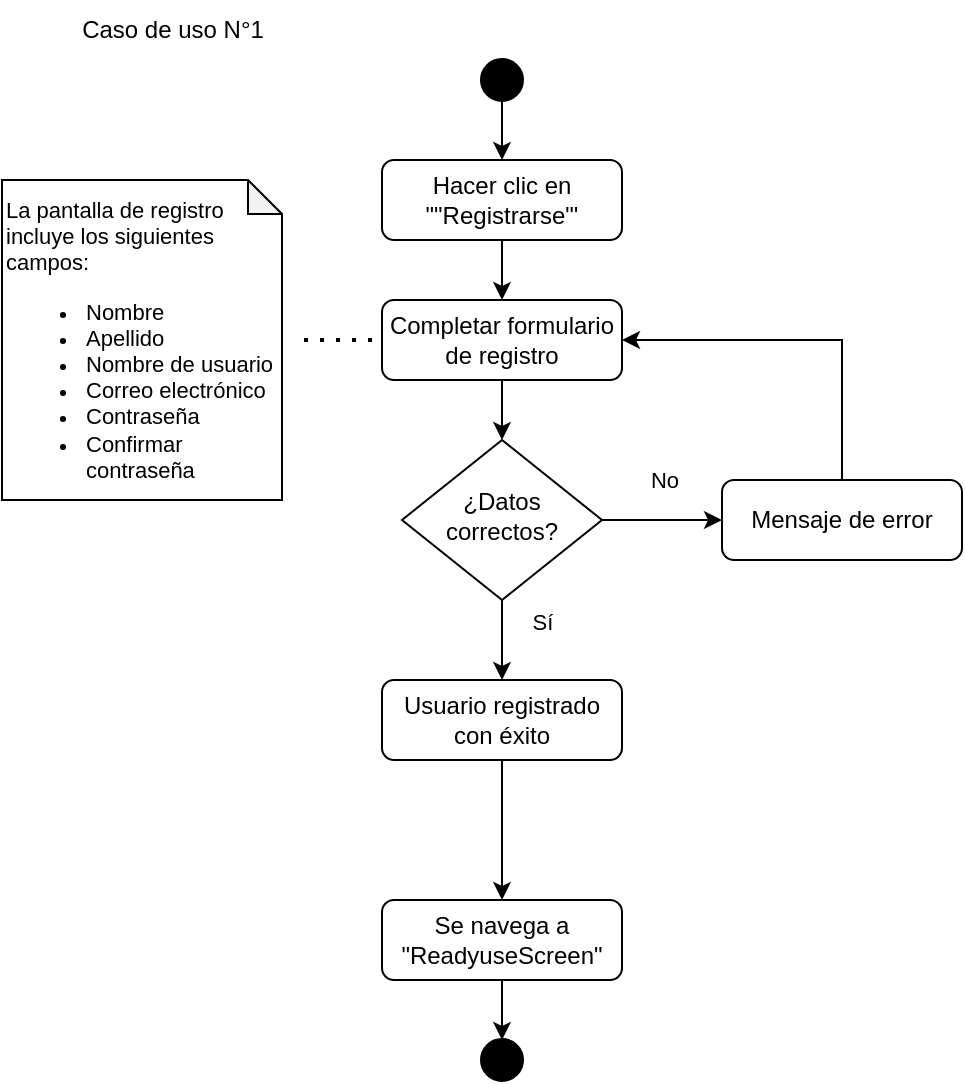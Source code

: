 <mxfile version="24.8.6" pages="9">
  <diagram id="C5RBs43oDa-KdzZeNtuy" name="CU1">
    <mxGraphModel grid="1" page="1" gridSize="10" guides="1" tooltips="1" connect="1" arrows="1" fold="1" pageScale="1" pageWidth="827" pageHeight="1169" math="0" shadow="0">
      <root>
        <mxCell id="WIyWlLk6GJQsqaUBKTNV-0" />
        <mxCell id="WIyWlLk6GJQsqaUBKTNV-1" parent="WIyWlLk6GJQsqaUBKTNV-0" />
        <mxCell id="cS6vXyp-8unhH1qE7X0n-3" style="edgeStyle=orthogonalEdgeStyle;rounded=0;orthogonalLoop=1;jettySize=auto;html=1;" edge="1" parent="WIyWlLk6GJQsqaUBKTNV-1" source="WIyWlLk6GJQsqaUBKTNV-3" target="WIyWlLk6GJQsqaUBKTNV-7">
          <mxGeometry relative="1" as="geometry" />
        </mxCell>
        <mxCell id="WIyWlLk6GJQsqaUBKTNV-3" value="Hacer clic en &quot;&quot;Registrarse&quot;&#39;" style="rounded=1;whiteSpace=wrap;html=1;fontSize=12;glass=0;strokeWidth=1;shadow=0;" vertex="1" parent="WIyWlLk6GJQsqaUBKTNV-1">
          <mxGeometry x="160" y="80" width="120" height="40" as="geometry" />
        </mxCell>
        <mxCell id="cS6vXyp-8unhH1qE7X0n-2" style="edgeStyle=orthogonalEdgeStyle;rounded=0;orthogonalLoop=1;jettySize=auto;html=1;entryX=0.5;entryY=0;entryDx=0;entryDy=0;" edge="1" parent="WIyWlLk6GJQsqaUBKTNV-1" source="WIyWlLk6GJQsqaUBKTNV-7" target="WIyWlLk6GJQsqaUBKTNV-10">
          <mxGeometry relative="1" as="geometry" />
        </mxCell>
        <mxCell id="WIyWlLk6GJQsqaUBKTNV-7" value="Completar formulario de registro" style="rounded=1;whiteSpace=wrap;html=1;fontSize=12;glass=0;strokeWidth=1;shadow=0;" vertex="1" parent="WIyWlLk6GJQsqaUBKTNV-1">
          <mxGeometry x="160" y="150" width="120" height="40" as="geometry" />
        </mxCell>
        <mxCell id="cS6vXyp-8unhH1qE7X0n-4" style="edgeStyle=orthogonalEdgeStyle;rounded=0;orthogonalLoop=1;jettySize=auto;html=1;entryX=0;entryY=0.5;entryDx=0;entryDy=0;" edge="1" parent="WIyWlLk6GJQsqaUBKTNV-1" source="WIyWlLk6GJQsqaUBKTNV-10" target="WIyWlLk6GJQsqaUBKTNV-12">
          <mxGeometry relative="1" as="geometry">
            <mxPoint x="310" y="180" as="targetPoint" />
            <Array as="points">
              <mxPoint x="310" y="260" />
              <mxPoint x="310" y="260" />
            </Array>
          </mxGeometry>
        </mxCell>
        <mxCell id="cS6vXyp-8unhH1qE7X0n-5" value="No" style="edgeLabel;html=1;align=center;verticalAlign=middle;resizable=0;points=[];" connectable="0" vertex="1" parent="cS6vXyp-8unhH1qE7X0n-4">
          <mxGeometry x="-0.023" y="-3" relative="1" as="geometry">
            <mxPoint x="1" y="-23" as="offset" />
          </mxGeometry>
        </mxCell>
        <mxCell id="cS6vXyp-8unhH1qE7X0n-22" style="edgeStyle=orthogonalEdgeStyle;rounded=0;orthogonalLoop=1;jettySize=auto;html=1;" edge="1" parent="WIyWlLk6GJQsqaUBKTNV-1" source="WIyWlLk6GJQsqaUBKTNV-10" target="WIyWlLk6GJQsqaUBKTNV-11">
          <mxGeometry relative="1" as="geometry" />
        </mxCell>
        <mxCell id="cS6vXyp-8unhH1qE7X0n-23" value="Sí" style="edgeLabel;html=1;align=center;verticalAlign=middle;resizable=0;points=[];" connectable="0" vertex="1" parent="cS6vXyp-8unhH1qE7X0n-22">
          <mxGeometry x="-0.185" relative="1" as="geometry">
            <mxPoint x="20" y="-6" as="offset" />
          </mxGeometry>
        </mxCell>
        <mxCell id="WIyWlLk6GJQsqaUBKTNV-10" value="¿Datos correctos?" style="rhombus;whiteSpace=wrap;html=1;shadow=0;fontFamily=Helvetica;fontSize=12;align=center;strokeWidth=1;spacing=6;spacingTop=-4;" vertex="1" parent="WIyWlLk6GJQsqaUBKTNV-1">
          <mxGeometry x="170" y="220" width="100" height="80" as="geometry" />
        </mxCell>
        <mxCell id="cS6vXyp-8unhH1qE7X0n-25" value="" style="edgeStyle=orthogonalEdgeStyle;rounded=0;orthogonalLoop=1;jettySize=auto;html=1;" edge="1" parent="WIyWlLk6GJQsqaUBKTNV-1" source="WIyWlLk6GJQsqaUBKTNV-11" target="cS6vXyp-8unhH1qE7X0n-24">
          <mxGeometry relative="1" as="geometry" />
        </mxCell>
        <mxCell id="WIyWlLk6GJQsqaUBKTNV-11" value="Usuario registrado con éxito" style="rounded=1;whiteSpace=wrap;html=1;fontSize=12;glass=0;strokeWidth=1;shadow=0;" vertex="1" parent="WIyWlLk6GJQsqaUBKTNV-1">
          <mxGeometry x="160" y="340" width="120" height="40" as="geometry" />
        </mxCell>
        <mxCell id="cS6vXyp-8unhH1qE7X0n-6" style="edgeStyle=orthogonalEdgeStyle;rounded=0;orthogonalLoop=1;jettySize=auto;html=1;entryX=1;entryY=0.5;entryDx=0;entryDy=0;" edge="1" parent="WIyWlLk6GJQsqaUBKTNV-1" source="WIyWlLk6GJQsqaUBKTNV-12" target="WIyWlLk6GJQsqaUBKTNV-7">
          <mxGeometry relative="1" as="geometry">
            <Array as="points">
              <mxPoint x="390" y="170" />
            </Array>
          </mxGeometry>
        </mxCell>
        <mxCell id="WIyWlLk6GJQsqaUBKTNV-12" value="Mensaje de error" style="rounded=1;whiteSpace=wrap;html=1;fontSize=12;glass=0;strokeWidth=1;shadow=0;" vertex="1" parent="WIyWlLk6GJQsqaUBKTNV-1">
          <mxGeometry x="330" y="240" width="120" height="40" as="geometry" />
        </mxCell>
        <mxCell id="cS6vXyp-8unhH1qE7X0n-8" value="Caso de uso N°1" style="text;html=1;align=center;verticalAlign=middle;resizable=0;points=[];autosize=1;strokeColor=none;fillColor=none;" vertex="1" parent="WIyWlLk6GJQsqaUBKTNV-1">
          <mxGeometry width="110" height="30" as="geometry" />
        </mxCell>
        <mxCell id="cS6vXyp-8unhH1qE7X0n-13" style="edgeStyle=orthogonalEdgeStyle;rounded=0;orthogonalLoop=1;jettySize=auto;html=1;entryX=0.5;entryY=0;entryDx=0;entryDy=0;" edge="1" parent="WIyWlLk6GJQsqaUBKTNV-1" source="cS6vXyp-8unhH1qE7X0n-12" target="WIyWlLk6GJQsqaUBKTNV-3">
          <mxGeometry relative="1" as="geometry" />
        </mxCell>
        <mxCell id="cS6vXyp-8unhH1qE7X0n-12" value="" style="strokeWidth=2;html=1;shape=mxgraph.flowchart.start_2;whiteSpace=wrap;fillColor=#000000;" vertex="1" parent="WIyWlLk6GJQsqaUBKTNV-1">
          <mxGeometry x="210" y="30" width="20" height="20" as="geometry" />
        </mxCell>
        <mxCell id="cS6vXyp-8unhH1qE7X0n-18" value="&lt;p style=&quot;font-size: 11px;&quot;&gt;&lt;font style=&quot;font-size: 11px;&quot;&gt;La pantalla de registro incluye los siguientes campos:&lt;/font&gt;&lt;/p&gt;&lt;ul style=&quot;font-size: 11px;&quot;&gt;&lt;li style=&quot;&quot;&gt;&lt;font style=&quot;font-size: 11px;&quot;&gt;Nombre&lt;/font&gt;&lt;/li&gt;&lt;li style=&quot;&quot;&gt;&lt;font style=&quot;font-size: 11px;&quot;&gt;Apellido&lt;/font&gt;&lt;/li&gt;&lt;li style=&quot;&quot;&gt;&lt;font style=&quot;font-size: 11px;&quot;&gt;Nombre de usuario&lt;/font&gt;&lt;/li&gt;&lt;li style=&quot;&quot;&gt;&lt;font style=&quot;font-size: 11px;&quot;&gt;Correo electrónico&lt;/font&gt;&lt;/li&gt;&lt;li style=&quot;&quot;&gt;&lt;font style=&quot;font-size: 11px;&quot;&gt;Contraseña&lt;/font&gt;&lt;/li&gt;&lt;li style=&quot;&quot;&gt;&lt;font style=&quot;font-size: 11px;&quot;&gt;Confirmar contraseña&lt;/font&gt;&lt;/li&gt;&lt;/ul&gt;" style="shape=note;whiteSpace=wrap;html=1;backgroundOutline=1;darkOpacity=0.05;size=17;align=left;" vertex="1" parent="WIyWlLk6GJQsqaUBKTNV-1">
          <mxGeometry x="-30" y="90" width="140" height="160" as="geometry" />
        </mxCell>
        <mxCell id="cS6vXyp-8unhH1qE7X0n-21" value="" style="endArrow=none;dashed=1;html=1;dashPattern=1 3;strokeWidth=2;rounded=0;entryX=0;entryY=0.5;entryDx=0;entryDy=0;" edge="1" parent="WIyWlLk6GJQsqaUBKTNV-1" target="WIyWlLk6GJQsqaUBKTNV-7">
          <mxGeometry width="50" height="50" relative="1" as="geometry">
            <mxPoint x="121" y="170" as="sourcePoint" />
            <mxPoint x="280" y="180" as="targetPoint" />
          </mxGeometry>
        </mxCell>
        <mxCell id="cS6vXyp-8unhH1qE7X0n-24" value="Se navega a &quot;ReadyuseScreen&quot;" style="whiteSpace=wrap;html=1;rounded=1;glass=0;strokeWidth=1;shadow=0;" vertex="1" parent="WIyWlLk6GJQsqaUBKTNV-1">
          <mxGeometry x="160" y="450" width="120" height="40" as="geometry" />
        </mxCell>
        <mxCell id="cS6vXyp-8unhH1qE7X0n-27" value="" style="strokeWidth=2;html=1;shape=mxgraph.flowchart.start_2;whiteSpace=wrap;fillColor=#000000;" vertex="1" parent="WIyWlLk6GJQsqaUBKTNV-1">
          <mxGeometry x="210" y="520" width="20" height="20" as="geometry" />
        </mxCell>
        <mxCell id="cS6vXyp-8unhH1qE7X0n-28" style="edgeStyle=orthogonalEdgeStyle;rounded=0;orthogonalLoop=1;jettySize=auto;html=1;entryX=0.5;entryY=0;entryDx=0;entryDy=0;entryPerimeter=0;" edge="1" parent="WIyWlLk6GJQsqaUBKTNV-1" source="cS6vXyp-8unhH1qE7X0n-24" target="cS6vXyp-8unhH1qE7X0n-27">
          <mxGeometry relative="1" as="geometry" />
        </mxCell>
      </root>
    </mxGraphModel>
  </diagram>
  <diagram name="CU2" id="U60WIncIeAMI0-Yv6sS6">
    <mxGraphModel grid="1" page="1" gridSize="10" guides="1" tooltips="1" connect="1" arrows="1" fold="1" pageScale="1" pageWidth="827" pageHeight="1169" math="0" shadow="0">
      <root>
        <mxCell id="4uLtMLQyeRscT9fWFy9n-0" />
        <mxCell id="4uLtMLQyeRscT9fWFy9n-1" parent="4uLtMLQyeRscT9fWFy9n-0" />
        <mxCell id="4uLtMLQyeRscT9fWFy9n-2" style="edgeStyle=orthogonalEdgeStyle;rounded=0;orthogonalLoop=1;jettySize=auto;html=1;" parent="4uLtMLQyeRscT9fWFy9n-1" source="4uLtMLQyeRscT9fWFy9n-3" target="4uLtMLQyeRscT9fWFy9n-5" edge="1">
          <mxGeometry relative="1" as="geometry" />
        </mxCell>
        <mxCell id="4uLtMLQyeRscT9fWFy9n-3" value="Hacer clic en &quot;&quot;Iniciar sesión&quot;&#39;" style="rounded=1;whiteSpace=wrap;html=1;fontSize=12;glass=0;strokeWidth=1;shadow=0;" parent="4uLtMLQyeRscT9fWFy9n-1" vertex="1">
          <mxGeometry x="160" y="80" width="120" height="40" as="geometry" />
        </mxCell>
        <mxCell id="4uLtMLQyeRscT9fWFy9n-4" style="edgeStyle=orthogonalEdgeStyle;rounded=0;orthogonalLoop=1;jettySize=auto;html=1;entryX=0.5;entryY=0;entryDx=0;entryDy=0;" parent="4uLtMLQyeRscT9fWFy9n-1" source="4uLtMLQyeRscT9fWFy9n-5" target="4uLtMLQyeRscT9fWFy9n-10" edge="1">
          <mxGeometry relative="1" as="geometry" />
        </mxCell>
        <mxCell id="4uLtMLQyeRscT9fWFy9n-5" value="Completar formulario de inicio de sesión" style="rounded=1;whiteSpace=wrap;html=1;fontSize=12;glass=0;strokeWidth=1;shadow=0;" parent="4uLtMLQyeRscT9fWFy9n-1" vertex="1">
          <mxGeometry x="160" y="150" width="120" height="40" as="geometry" />
        </mxCell>
        <mxCell id="4uLtMLQyeRscT9fWFy9n-6" style="edgeStyle=orthogonalEdgeStyle;rounded=0;orthogonalLoop=1;jettySize=auto;html=1;entryX=0;entryY=0.5;entryDx=0;entryDy=0;" parent="4uLtMLQyeRscT9fWFy9n-1" source="4uLtMLQyeRscT9fWFy9n-10" target="4uLtMLQyeRscT9fWFy9n-14" edge="1">
          <mxGeometry relative="1" as="geometry">
            <mxPoint x="310" y="180" as="targetPoint" />
            <Array as="points">
              <mxPoint x="310" y="260" />
              <mxPoint x="310" y="260" />
            </Array>
          </mxGeometry>
        </mxCell>
        <mxCell id="4uLtMLQyeRscT9fWFy9n-7" value="No" style="edgeLabel;html=1;align=center;verticalAlign=middle;resizable=0;points=[];" parent="4uLtMLQyeRscT9fWFy9n-6" vertex="1" connectable="0">
          <mxGeometry x="-0.023" y="-3" relative="1" as="geometry">
            <mxPoint x="1" y="-23" as="offset" />
          </mxGeometry>
        </mxCell>
        <mxCell id="4uLtMLQyeRscT9fWFy9n-8" style="edgeStyle=orthogonalEdgeStyle;rounded=0;orthogonalLoop=1;jettySize=auto;html=1;" parent="4uLtMLQyeRscT9fWFy9n-1" source="4uLtMLQyeRscT9fWFy9n-10" target="4uLtMLQyeRscT9fWFy9n-12" edge="1">
          <mxGeometry relative="1" as="geometry" />
        </mxCell>
        <mxCell id="4uLtMLQyeRscT9fWFy9n-9" value="Sí" style="edgeLabel;html=1;align=center;verticalAlign=middle;resizable=0;points=[];" parent="4uLtMLQyeRscT9fWFy9n-8" vertex="1" connectable="0">
          <mxGeometry x="-0.185" relative="1" as="geometry">
            <mxPoint x="20" y="-6" as="offset" />
          </mxGeometry>
        </mxCell>
        <mxCell id="4uLtMLQyeRscT9fWFy9n-10" value="¿Datos correctos?" style="rhombus;whiteSpace=wrap;html=1;shadow=0;fontFamily=Helvetica;fontSize=12;align=center;strokeWidth=1;spacing=6;spacingTop=-4;" parent="4uLtMLQyeRscT9fWFy9n-1" vertex="1">
          <mxGeometry x="170" y="220" width="100" height="80" as="geometry" />
        </mxCell>
        <mxCell id="4uLtMLQyeRscT9fWFy9n-11" value="" style="edgeStyle=orthogonalEdgeStyle;rounded=0;orthogonalLoop=1;jettySize=auto;html=1;" parent="4uLtMLQyeRscT9fWFy9n-1" source="4uLtMLQyeRscT9fWFy9n-12" target="4uLtMLQyeRscT9fWFy9n-20" edge="1">
          <mxGeometry relative="1" as="geometry" />
        </mxCell>
        <mxCell id="4uLtMLQyeRscT9fWFy9n-12" value="Se inicia sesión correctamente" style="rounded=1;whiteSpace=wrap;html=1;fontSize=12;glass=0;strokeWidth=1;shadow=0;" parent="4uLtMLQyeRscT9fWFy9n-1" vertex="1">
          <mxGeometry x="160" y="340" width="120" height="40" as="geometry" />
        </mxCell>
        <mxCell id="4uLtMLQyeRscT9fWFy9n-13" style="edgeStyle=orthogonalEdgeStyle;rounded=0;orthogonalLoop=1;jettySize=auto;html=1;entryX=1;entryY=0.5;entryDx=0;entryDy=0;" parent="4uLtMLQyeRscT9fWFy9n-1" source="4uLtMLQyeRscT9fWFy9n-14" target="4uLtMLQyeRscT9fWFy9n-5" edge="1">
          <mxGeometry relative="1" as="geometry">
            <Array as="points">
              <mxPoint x="390" y="170" />
            </Array>
          </mxGeometry>
        </mxCell>
        <mxCell id="4uLtMLQyeRscT9fWFy9n-14" value="Mensaje de error" style="rounded=1;whiteSpace=wrap;html=1;fontSize=12;glass=0;strokeWidth=1;shadow=0;" parent="4uLtMLQyeRscT9fWFy9n-1" vertex="1">
          <mxGeometry x="330" y="240" width="120" height="40" as="geometry" />
        </mxCell>
        <mxCell id="4uLtMLQyeRscT9fWFy9n-15" value="Caso de uso N°2" style="text;html=1;align=center;verticalAlign=middle;resizable=0;points=[];autosize=1;strokeColor=none;fillColor=none;" parent="4uLtMLQyeRscT9fWFy9n-1" vertex="1">
          <mxGeometry width="110" height="30" as="geometry" />
        </mxCell>
        <mxCell id="4uLtMLQyeRscT9fWFy9n-16" style="edgeStyle=orthogonalEdgeStyle;rounded=0;orthogonalLoop=1;jettySize=auto;html=1;entryX=0.5;entryY=0;entryDx=0;entryDy=0;" parent="4uLtMLQyeRscT9fWFy9n-1" source="4uLtMLQyeRscT9fWFy9n-17" target="4uLtMLQyeRscT9fWFy9n-3" edge="1">
          <mxGeometry relative="1" as="geometry" />
        </mxCell>
        <mxCell id="4uLtMLQyeRscT9fWFy9n-17" value="" style="strokeWidth=2;html=1;shape=mxgraph.flowchart.start_2;whiteSpace=wrap;fillColor=#000000;" parent="4uLtMLQyeRscT9fWFy9n-1" vertex="1">
          <mxGeometry x="210" y="30" width="20" height="20" as="geometry" />
        </mxCell>
        <mxCell id="4uLtMLQyeRscT9fWFy9n-18" value="&lt;p style=&quot;font-size: 11px;&quot;&gt;Aparece una pantalla con los campos de credenciales:&lt;/p&gt;&lt;ul&gt;&lt;li&gt;Correo electrónico.&lt;/li&gt;&lt;li&gt;Contraseña.&lt;/li&gt;&lt;/ul&gt;" style="shape=note;whiteSpace=wrap;html=1;backgroundOutline=1;darkOpacity=0.05;size=17;align=left;" parent="4uLtMLQyeRscT9fWFy9n-1" vertex="1">
          <mxGeometry x="-30" y="90" width="140" height="160" as="geometry" />
        </mxCell>
        <mxCell id="4uLtMLQyeRscT9fWFy9n-19" value="" style="endArrow=none;dashed=1;html=1;dashPattern=1 3;strokeWidth=2;rounded=0;entryX=0;entryY=0.5;entryDx=0;entryDy=0;" parent="4uLtMLQyeRscT9fWFy9n-1" target="4uLtMLQyeRscT9fWFy9n-5" edge="1">
          <mxGeometry width="50" height="50" relative="1" as="geometry">
            <mxPoint x="121" y="170" as="sourcePoint" />
            <mxPoint x="280" y="180" as="targetPoint" />
          </mxGeometry>
        </mxCell>
        <mxCell id="4uLtMLQyeRscT9fWFy9n-20" value="Se navega a &quot;ReadyuseScreen&quot;" style="whiteSpace=wrap;html=1;rounded=1;glass=0;strokeWidth=1;shadow=0;" parent="4uLtMLQyeRscT9fWFy9n-1" vertex="1">
          <mxGeometry x="160" y="450" width="120" height="40" as="geometry" />
        </mxCell>
        <mxCell id="4uLtMLQyeRscT9fWFy9n-21" value="" style="strokeWidth=2;html=1;shape=mxgraph.flowchart.start_2;whiteSpace=wrap;fillColor=#000000;" parent="4uLtMLQyeRscT9fWFy9n-1" vertex="1">
          <mxGeometry x="210" y="520" width="20" height="20" as="geometry" />
        </mxCell>
        <mxCell id="4uLtMLQyeRscT9fWFy9n-22" style="edgeStyle=orthogonalEdgeStyle;rounded=0;orthogonalLoop=1;jettySize=auto;html=1;entryX=0.5;entryY=0;entryDx=0;entryDy=0;entryPerimeter=0;" parent="4uLtMLQyeRscT9fWFy9n-1" source="4uLtMLQyeRscT9fWFy9n-20" target="4uLtMLQyeRscT9fWFy9n-21" edge="1">
          <mxGeometry relative="1" as="geometry" />
        </mxCell>
      </root>
    </mxGraphModel>
  </diagram>
  <diagram name="CU3" id="9k-SmtLhEQmy5yZxBb3y">
    <mxGraphModel grid="1" page="1" gridSize="10" guides="1" tooltips="1" connect="1" arrows="1" fold="1" pageScale="1" pageWidth="827" pageHeight="1169" math="0" shadow="0">
      <root>
        <mxCell id="pLjznHTSK2CyX4MpKAAT-0" />
        <mxCell id="pLjznHTSK2CyX4MpKAAT-1" parent="pLjznHTSK2CyX4MpKAAT-0" />
        <mxCell id="pLjznHTSK2CyX4MpKAAT-2" style="edgeStyle=orthogonalEdgeStyle;rounded=0;orthogonalLoop=1;jettySize=auto;html=1;" parent="pLjznHTSK2CyX4MpKAAT-1" source="pLjznHTSK2CyX4MpKAAT-3" target="pLjznHTSK2CyX4MpKAAT-5" edge="1">
          <mxGeometry relative="1" as="geometry" />
        </mxCell>
        <mxCell id="pLjznHTSK2CyX4MpKAAT-3" value="Hacer click en &quot;&quot;Iniciar sesión&quot;&#39;" style="rounded=1;whiteSpace=wrap;html=1;fontSize=12;glass=0;strokeWidth=1;shadow=0;" parent="pLjznHTSK2CyX4MpKAAT-1" vertex="1">
          <mxGeometry x="160" y="80" width="120" height="40" as="geometry" />
        </mxCell>
        <mxCell id="xmMH--7c0nkO12i7gHKa-0" style="edgeStyle=orthogonalEdgeStyle;rounded=0;orthogonalLoop=1;jettySize=auto;html=1;entryX=0.5;entryY=0;entryDx=0;entryDy=0;" edge="1" parent="pLjznHTSK2CyX4MpKAAT-1" source="pLjznHTSK2CyX4MpKAAT-5" target="pLjznHTSK2CyX4MpKAAT-10">
          <mxGeometry relative="1" as="geometry" />
        </mxCell>
        <mxCell id="pLjznHTSK2CyX4MpKAAT-5" value="&lt;font style=&quot;font-size: 11px;&quot;&gt;Hacer click en:&amp;nbsp; &quot;¿Olvidaste tu contraseña?&quot;&lt;/font&gt;" style="rounded=1;whiteSpace=wrap;html=1;fontSize=12;glass=0;strokeWidth=1;shadow=0;" parent="pLjznHTSK2CyX4MpKAAT-1" vertex="1">
          <mxGeometry x="150" y="150" width="140" height="40" as="geometry" />
        </mxCell>
        <mxCell id="pLjznHTSK2CyX4MpKAAT-8" style="edgeStyle=orthogonalEdgeStyle;rounded=0;orthogonalLoop=1;jettySize=auto;html=1;" parent="pLjznHTSK2CyX4MpKAAT-1" source="pLjznHTSK2CyX4MpKAAT-10" target="pLjznHTSK2CyX4MpKAAT-12" edge="1">
          <mxGeometry relative="1" as="geometry" />
        </mxCell>
        <mxCell id="pLjznHTSK2CyX4MpKAAT-9" value="Sí" style="edgeLabel;html=1;align=center;verticalAlign=middle;resizable=0;points=[];" parent="pLjznHTSK2CyX4MpKAAT-8" vertex="1" connectable="0">
          <mxGeometry x="-0.185" relative="1" as="geometry">
            <mxPoint x="20" y="-6" as="offset" />
          </mxGeometry>
        </mxCell>
        <mxCell id="xmMH--7c0nkO12i7gHKa-1" style="edgeStyle=orthogonalEdgeStyle;rounded=0;orthogonalLoop=1;jettySize=auto;html=1;" edge="1" parent="pLjznHTSK2CyX4MpKAAT-1" source="pLjznHTSK2CyX4MpKAAT-10" target="pLjznHTSK2CyX4MpKAAT-14">
          <mxGeometry relative="1" as="geometry" />
        </mxCell>
        <mxCell id="xmMH--7c0nkO12i7gHKa-3" value="No" style="edgeLabel;html=1;align=center;verticalAlign=middle;resizable=0;points=[];" connectable="0" vertex="1" parent="xmMH--7c0nkO12i7gHKa-1">
          <mxGeometry x="-0.335" y="-1" relative="1" as="geometry">
            <mxPoint y="-21" as="offset" />
          </mxGeometry>
        </mxCell>
        <mxCell id="pLjznHTSK2CyX4MpKAAT-10" value="&lt;font style=&quot;font-size: 10px;&quot;&gt;¿El correo existe?&lt;/font&gt;" style="rhombus;whiteSpace=wrap;html=1;shadow=0;fontFamily=Helvetica;fontSize=12;align=center;strokeWidth=1;spacing=6;spacingTop=-4;" parent="pLjznHTSK2CyX4MpKAAT-1" vertex="1">
          <mxGeometry x="170" y="220" width="100" height="80" as="geometry" />
        </mxCell>
        <mxCell id="pLjznHTSK2CyX4MpKAAT-11" value="" style="edgeStyle=orthogonalEdgeStyle;rounded=0;orthogonalLoop=1;jettySize=auto;html=1;" parent="pLjznHTSK2CyX4MpKAAT-1" source="pLjznHTSK2CyX4MpKAAT-12" target="pLjznHTSK2CyX4MpKAAT-20" edge="1">
          <mxGeometry relative="1" as="geometry" />
        </mxCell>
        <mxCell id="pLjznHTSK2CyX4MpKAAT-12" value="&lt;font style=&quot;font-size: 11px;&quot;&gt;El sistema notifica que se envió un mensaje al correo&amp;nbsp;&lt;/font&gt;" style="rounded=1;whiteSpace=wrap;html=1;fontSize=12;glass=0;strokeWidth=1;shadow=0;" parent="pLjznHTSK2CyX4MpKAAT-1" vertex="1">
          <mxGeometry x="155" y="340" width="130" height="50" as="geometry" />
        </mxCell>
        <mxCell id="xmMH--7c0nkO12i7gHKa-2" style="edgeStyle=orthogonalEdgeStyle;rounded=0;orthogonalLoop=1;jettySize=auto;html=1;entryX=1;entryY=0.5;entryDx=0;entryDy=0;" edge="1" parent="pLjznHTSK2CyX4MpKAAT-1" source="pLjznHTSK2CyX4MpKAAT-14" target="pLjznHTSK2CyX4MpKAAT-5">
          <mxGeometry relative="1" as="geometry">
            <Array as="points">
              <mxPoint x="390" y="170" />
            </Array>
          </mxGeometry>
        </mxCell>
        <mxCell id="pLjznHTSK2CyX4MpKAAT-14" value="Mensaje de error" style="rounded=1;whiteSpace=wrap;html=1;fontSize=12;glass=0;strokeWidth=1;shadow=0;" parent="pLjznHTSK2CyX4MpKAAT-1" vertex="1">
          <mxGeometry x="330" y="240" width="120" height="40" as="geometry" />
        </mxCell>
        <mxCell id="pLjznHTSK2CyX4MpKAAT-15" value="Caso de uso N°3" style="text;html=1;align=center;verticalAlign=middle;resizable=0;points=[];autosize=1;strokeColor=none;fillColor=none;" parent="pLjznHTSK2CyX4MpKAAT-1" vertex="1">
          <mxGeometry width="110" height="30" as="geometry" />
        </mxCell>
        <mxCell id="pLjznHTSK2CyX4MpKAAT-16" style="edgeStyle=orthogonalEdgeStyle;rounded=0;orthogonalLoop=1;jettySize=auto;html=1;entryX=0.5;entryY=0;entryDx=0;entryDy=0;" parent="pLjznHTSK2CyX4MpKAAT-1" source="pLjznHTSK2CyX4MpKAAT-17" target="pLjznHTSK2CyX4MpKAAT-3" edge="1">
          <mxGeometry relative="1" as="geometry" />
        </mxCell>
        <mxCell id="pLjznHTSK2CyX4MpKAAT-17" value="" style="strokeWidth=2;html=1;shape=mxgraph.flowchart.start_2;whiteSpace=wrap;fillColor=#000000;" parent="pLjznHTSK2CyX4MpKAAT-1" vertex="1">
          <mxGeometry x="210" y="30" width="20" height="20" as="geometry" />
        </mxCell>
        <mxCell id="xmMH--7c0nkO12i7gHKa-5" value="" style="edgeStyle=orthogonalEdgeStyle;rounded=0;orthogonalLoop=1;jettySize=auto;html=1;" edge="1" parent="pLjznHTSK2CyX4MpKAAT-1" source="pLjznHTSK2CyX4MpKAAT-20" target="xmMH--7c0nkO12i7gHKa-4">
          <mxGeometry relative="1" as="geometry" />
        </mxCell>
        <mxCell id="pLjznHTSK2CyX4MpKAAT-20" value="Usuario abre el correo, selecciona el enlace de recuperación y es redirigido a una pantalla de cambio de contraseña." style="whiteSpace=wrap;html=1;rounded=1;glass=0;strokeWidth=1;shadow=0;" parent="pLjznHTSK2CyX4MpKAAT-1" vertex="1">
          <mxGeometry x="135" y="420" width="170" height="110" as="geometry" />
        </mxCell>
        <mxCell id="pLjznHTSK2CyX4MpKAAT-21" value="" style="strokeWidth=2;html=1;shape=mxgraph.flowchart.start_2;whiteSpace=wrap;fillColor=#000000;" parent="pLjznHTSK2CyX4MpKAAT-1" vertex="1">
          <mxGeometry x="210" y="830" width="20" height="20" as="geometry" />
        </mxCell>
        <mxCell id="xmMH--7c0nkO12i7gHKa-15" style="edgeStyle=orthogonalEdgeStyle;rounded=0;orthogonalLoop=1;jettySize=auto;html=1;entryX=0.5;entryY=0;entryDx=0;entryDy=0;" edge="1" parent="pLjznHTSK2CyX4MpKAAT-1" source="xmMH--7c0nkO12i7gHKa-4" target="xmMH--7c0nkO12i7gHKa-14">
          <mxGeometry relative="1" as="geometry" />
        </mxCell>
        <mxCell id="xmMH--7c0nkO12i7gHKa-4" value="Usuario ingresa una nueva contraseña y la confirma." style="whiteSpace=wrap;html=1;rounded=1;glass=0;strokeWidth=1;shadow=0;" vertex="1" parent="pLjznHTSK2CyX4MpKAAT-1">
          <mxGeometry x="160" y="555" width="120" height="60" as="geometry" />
        </mxCell>
        <mxCell id="xmMH--7c0nkO12i7gHKa-18" style="edgeStyle=orthogonalEdgeStyle;rounded=0;orthogonalLoop=1;jettySize=auto;html=1;entryX=0;entryY=0.5;entryDx=0;entryDy=0;" edge="1" parent="pLjznHTSK2CyX4MpKAAT-1" source="xmMH--7c0nkO12i7gHKa-14" target="xmMH--7c0nkO12i7gHKa-17">
          <mxGeometry relative="1" as="geometry" />
        </mxCell>
        <mxCell id="xmMH--7c0nkO12i7gHKa-25" style="edgeStyle=orthogonalEdgeStyle;rounded=0;orthogonalLoop=1;jettySize=auto;html=1;entryX=0.5;entryY=0;entryDx=0;entryDy=0;" edge="1" parent="pLjznHTSK2CyX4MpKAAT-1" source="xmMH--7c0nkO12i7gHKa-14" target="xmMH--7c0nkO12i7gHKa-24">
          <mxGeometry relative="1" as="geometry" />
        </mxCell>
        <mxCell id="xmMH--7c0nkO12i7gHKa-14" value="&lt;span style=&quot;font-size: 10px;&quot;&gt;¿La contraseña es segura?&lt;/span&gt;" style="rhombus;whiteSpace=wrap;html=1;shadow=0;fontFamily=Helvetica;fontSize=12;align=center;strokeWidth=1;spacing=6;spacingTop=-4;" vertex="1" parent="pLjznHTSK2CyX4MpKAAT-1">
          <mxGeometry x="160" y="640" width="120" height="80" as="geometry" />
        </mxCell>
        <mxCell id="xmMH--7c0nkO12i7gHKa-16" value="No" style="edgeLabel;html=1;align=center;verticalAlign=middle;resizable=0;points=[];" connectable="0" vertex="1" parent="pLjznHTSK2CyX4MpKAAT-1">
          <mxGeometry x="290" y="660" as="geometry" />
        </mxCell>
        <mxCell id="xmMH--7c0nkO12i7gHKa-19" style="edgeStyle=orthogonalEdgeStyle;rounded=0;orthogonalLoop=1;jettySize=auto;html=1;entryX=1;entryY=0.5;entryDx=0;entryDy=0;" edge="1" parent="pLjznHTSK2CyX4MpKAAT-1" source="xmMH--7c0nkO12i7gHKa-17" target="xmMH--7c0nkO12i7gHKa-4">
          <mxGeometry relative="1" as="geometry">
            <Array as="points">
              <mxPoint x="390" y="585" />
            </Array>
          </mxGeometry>
        </mxCell>
        <mxCell id="xmMH--7c0nkO12i7gHKa-17" value="Mensaje de error" style="rounded=1;whiteSpace=wrap;html=1;fontSize=12;glass=0;strokeWidth=1;shadow=0;" vertex="1" parent="pLjznHTSK2CyX4MpKAAT-1">
          <mxGeometry x="330" y="660" width="120" height="40" as="geometry" />
        </mxCell>
        <mxCell id="xmMH--7c0nkO12i7gHKa-28" style="edgeStyle=orthogonalEdgeStyle;rounded=0;orthogonalLoop=1;jettySize=auto;html=1;" edge="1" parent="pLjznHTSK2CyX4MpKAAT-1" source="xmMH--7c0nkO12i7gHKa-24" target="pLjznHTSK2CyX4MpKAAT-21">
          <mxGeometry relative="1" as="geometry" />
        </mxCell>
        <mxCell id="xmMH--7c0nkO12i7gHKa-24" value="Contraseña cambiada con exito" style="whiteSpace=wrap;html=1;rounded=1;glass=0;strokeWidth=1;shadow=0;" vertex="1" parent="pLjznHTSK2CyX4MpKAAT-1">
          <mxGeometry x="160" y="750" width="120" height="60" as="geometry" />
        </mxCell>
      </root>
    </mxGraphModel>
  </diagram>
  <diagram name="CU6" id="lAnjxxKj75PfW_BTzxbO">
    <mxGraphModel grid="1" page="1" gridSize="10" guides="1" tooltips="1" connect="1" arrows="1" fold="1" pageScale="1" pageWidth="827" pageHeight="1169" math="0" shadow="0">
      <root>
        <mxCell id="uBrB1XqXVofArpdhMEqw-0" />
        <mxCell id="uBrB1XqXVofArpdhMEqw-1" parent="uBrB1XqXVofArpdhMEqw-0" />
        <mxCell id="uBrB1XqXVofArpdhMEqw-2" style="edgeStyle=orthogonalEdgeStyle;rounded=0;orthogonalLoop=1;jettySize=auto;html=1;" parent="uBrB1XqXVofArpdhMEqw-1" source="uBrB1XqXVofArpdhMEqw-3" target="uBrB1XqXVofArpdhMEqw-5" edge="1">
          <mxGeometry relative="1" as="geometry" />
        </mxCell>
        <mxCell id="uBrB1XqXVofArpdhMEqw-3" value="Iniciar sesión" style="rounded=1;whiteSpace=wrap;html=1;fontSize=12;glass=0;strokeWidth=1;shadow=0;" parent="uBrB1XqXVofArpdhMEqw-1" vertex="1">
          <mxGeometry x="160" y="80" width="120" height="40" as="geometry" />
        </mxCell>
        <mxCell id="vNlEWPyg3t0nGP1uu4H9-1" value="" style="edgeStyle=orthogonalEdgeStyle;rounded=0;orthogonalLoop=1;jettySize=auto;html=1;" edge="1" parent="uBrB1XqXVofArpdhMEqw-1" source="uBrB1XqXVofArpdhMEqw-5" target="vNlEWPyg3t0nGP1uu4H9-0">
          <mxGeometry relative="1" as="geometry" />
        </mxCell>
        <mxCell id="uBrB1XqXVofArpdhMEqw-5" value="Hacer click en &quot;Ver perfil&quot;" style="rounded=1;whiteSpace=wrap;html=1;fontSize=12;glass=0;strokeWidth=1;shadow=0;" parent="uBrB1XqXVofArpdhMEqw-1" vertex="1">
          <mxGeometry x="150" y="150" width="140" height="40" as="geometry" />
        </mxCell>
        <mxCell id="uBrB1XqXVofArpdhMEqw-6" style="edgeStyle=orthogonalEdgeStyle;rounded=0;orthogonalLoop=1;jettySize=auto;html=1;" parent="uBrB1XqXVofArpdhMEqw-1" source="uBrB1XqXVofArpdhMEqw-10" edge="1">
          <mxGeometry relative="1" as="geometry">
            <mxPoint x="220" y="470" as="targetPoint" />
          </mxGeometry>
        </mxCell>
        <mxCell id="uBrB1XqXVofArpdhMEqw-7" value="Sí" style="edgeLabel;html=1;align=center;verticalAlign=middle;resizable=0;points=[];" parent="uBrB1XqXVofArpdhMEqw-6" vertex="1" connectable="0">
          <mxGeometry x="-0.185" relative="1" as="geometry">
            <mxPoint x="20" y="4" as="offset" />
          </mxGeometry>
        </mxCell>
        <mxCell id="uBrB1XqXVofArpdhMEqw-8" style="edgeStyle=orthogonalEdgeStyle;rounded=0;orthogonalLoop=1;jettySize=auto;html=1;" parent="uBrB1XqXVofArpdhMEqw-1" source="uBrB1XqXVofArpdhMEqw-10" target="uBrB1XqXVofArpdhMEqw-14" edge="1">
          <mxGeometry relative="1" as="geometry" />
        </mxCell>
        <mxCell id="uBrB1XqXVofArpdhMEqw-9" value="No" style="edgeLabel;html=1;align=center;verticalAlign=middle;resizable=0;points=[];" parent="uBrB1XqXVofArpdhMEqw-8" vertex="1" connectable="0">
          <mxGeometry x="-0.335" y="-1" relative="1" as="geometry">
            <mxPoint y="-21" as="offset" />
          </mxGeometry>
        </mxCell>
        <mxCell id="uBrB1XqXVofArpdhMEqw-10" value="&lt;font style=&quot;font-size: 9px;&quot;&gt;¿La contraseña actual es correcta?&lt;/font&gt;" style="rhombus;whiteSpace=wrap;html=1;shadow=0;fontFamily=Helvetica;fontSize=12;align=center;strokeWidth=1;spacing=6;spacingTop=-4;" parent="uBrB1XqXVofArpdhMEqw-1" vertex="1">
          <mxGeometry x="160" y="350" width="120" height="90" as="geometry" />
        </mxCell>
        <mxCell id="6EBKuIwhhkGmUyU1euO5-3" style="edgeStyle=orthogonalEdgeStyle;rounded=0;orthogonalLoop=1;jettySize=auto;html=1;entryX=1;entryY=0.5;entryDx=0;entryDy=0;" edge="1" parent="uBrB1XqXVofArpdhMEqw-1" source="uBrB1XqXVofArpdhMEqw-14" target="6EBKuIwhhkGmUyU1euO5-0">
          <mxGeometry relative="1" as="geometry">
            <Array as="points">
              <mxPoint x="400" y="305" />
            </Array>
          </mxGeometry>
        </mxCell>
        <mxCell id="uBrB1XqXVofArpdhMEqw-14" value="Mensaje de error" style="rounded=1;whiteSpace=wrap;html=1;fontSize=12;glass=0;strokeWidth=1;shadow=0;" parent="uBrB1XqXVofArpdhMEqw-1" vertex="1">
          <mxGeometry x="340" y="375" width="120" height="40" as="geometry" />
        </mxCell>
        <mxCell id="uBrB1XqXVofArpdhMEqw-15" value="Caso de uso N°6" style="text;html=1;align=center;verticalAlign=middle;resizable=0;points=[];autosize=1;strokeColor=none;fillColor=none;" parent="uBrB1XqXVofArpdhMEqw-1" vertex="1">
          <mxGeometry width="110" height="30" as="geometry" />
        </mxCell>
        <mxCell id="uBrB1XqXVofArpdhMEqw-16" style="edgeStyle=orthogonalEdgeStyle;rounded=0;orthogonalLoop=1;jettySize=auto;html=1;entryX=0.5;entryY=0;entryDx=0;entryDy=0;" parent="uBrB1XqXVofArpdhMEqw-1" source="uBrB1XqXVofArpdhMEqw-17" target="uBrB1XqXVofArpdhMEqw-3" edge="1">
          <mxGeometry relative="1" as="geometry" />
        </mxCell>
        <mxCell id="uBrB1XqXVofArpdhMEqw-17" value="" style="strokeWidth=2;html=1;shape=mxgraph.flowchart.start_2;whiteSpace=wrap;fillColor=#000000;" parent="uBrB1XqXVofArpdhMEqw-1" vertex="1">
          <mxGeometry x="210" y="30" width="20" height="20" as="geometry" />
        </mxCell>
        <mxCell id="uBrB1XqXVofArpdhMEqw-20" value="" style="strokeWidth=2;html=1;shape=mxgraph.flowchart.start_2;whiteSpace=wrap;fillColor=#000000;" parent="uBrB1XqXVofArpdhMEqw-1" vertex="1">
          <mxGeometry x="320" y="730" width="20" height="20" as="geometry" />
        </mxCell>
        <mxCell id="uBrB1XqXVofArpdhMEqw-22" value="Contraseña actualizada con éxito" style="whiteSpace=wrap;html=1;rounded=1;glass=0;strokeWidth=1;shadow=0;" parent="uBrB1XqXVofArpdhMEqw-1" vertex="1">
          <mxGeometry x="160" y="710" width="120" height="60" as="geometry" />
        </mxCell>
        <mxCell id="6EBKuIwhhkGmUyU1euO5-1" value="" style="edgeStyle=orthogonalEdgeStyle;rounded=0;orthogonalLoop=1;jettySize=auto;html=1;" edge="1" parent="uBrB1XqXVofArpdhMEqw-1" source="vNlEWPyg3t0nGP1uu4H9-0" target="6EBKuIwhhkGmUyU1euO5-0">
          <mxGeometry relative="1" as="geometry" />
        </mxCell>
        <mxCell id="vNlEWPyg3t0nGP1uu4H9-0" value="Seleccionar opción: &quot;Cambiar contraseña&quot;" style="whiteSpace=wrap;html=1;rounded=1;glass=0;strokeWidth=1;shadow=0;" vertex="1" parent="uBrB1XqXVofArpdhMEqw-1">
          <mxGeometry x="150" y="220" width="140" height="40" as="geometry" />
        </mxCell>
        <mxCell id="Z9rvTgwk-5es_M5e575S-0" value="&#xa;&lt;p&gt; Aparece una pantalla con los siguientes campos:&lt;/p&gt;&lt;ul&gt;&lt;li&gt;Contraseña actual.&lt;/li&gt;&lt;li&gt;Nueva contraseña.&lt;/li&gt;&lt;li&gt;Confirmar nueva contraseña.&lt;/li&gt;&lt;/ul&gt;&#xa;&#xa;" style="shape=note;whiteSpace=wrap;html=1;backgroundOutline=1;darkOpacity=0.05;size=17;align=left;" vertex="1" parent="uBrB1XqXVofArpdhMEqw-1">
          <mxGeometry x="-30" y="155" width="140" height="170" as="geometry" />
        </mxCell>
        <mxCell id="Z9rvTgwk-5es_M5e575S-2" value="" style="endArrow=none;dashed=1;html=1;rounded=0;exitX=0.995;exitY=0.502;exitDx=0;exitDy=0;exitPerimeter=0;" edge="1" parent="uBrB1XqXVofArpdhMEqw-1" source="Z9rvTgwk-5es_M5e575S-0" target="vNlEWPyg3t0nGP1uu4H9-0">
          <mxGeometry width="50" height="50" relative="1" as="geometry">
            <mxPoint x="240" y="200" as="sourcePoint" />
            <mxPoint x="290" y="150" as="targetPoint" />
          </mxGeometry>
        </mxCell>
        <mxCell id="6EBKuIwhhkGmUyU1euO5-2" style="edgeStyle=orthogonalEdgeStyle;rounded=0;orthogonalLoop=1;jettySize=auto;html=1;entryX=0.5;entryY=0;entryDx=0;entryDy=0;" edge="1" parent="uBrB1XqXVofArpdhMEqw-1" source="6EBKuIwhhkGmUyU1euO5-0" target="uBrB1XqXVofArpdhMEqw-10">
          <mxGeometry relative="1" as="geometry" />
        </mxCell>
        <mxCell id="6EBKuIwhhkGmUyU1euO5-0" value="Completar campos y seleccionar: &quot;Guardar cambios&lt;span style=&quot;background-color: initial;&quot;&gt;&quot;&lt;/span&gt;" style="whiteSpace=wrap;html=1;rounded=1;glass=0;strokeWidth=1;shadow=0;" vertex="1" parent="uBrB1XqXVofArpdhMEqw-1">
          <mxGeometry x="150" y="280" width="140" height="50" as="geometry" />
        </mxCell>
        <mxCell id="6EBKuIwhhkGmUyU1euO5-5" style="edgeStyle=orthogonalEdgeStyle;rounded=0;orthogonalLoop=1;jettySize=auto;html=1;entryX=0.5;entryY=1;entryDx=0;entryDy=0;" edge="1" parent="uBrB1XqXVofArpdhMEqw-1" source="6EBKuIwhhkGmUyU1euO5-4" target="uBrB1XqXVofArpdhMEqw-14">
          <mxGeometry relative="1" as="geometry" />
        </mxCell>
        <mxCell id="6EBKuIwhhkGmUyU1euO5-8" style="edgeStyle=orthogonalEdgeStyle;rounded=0;orthogonalLoop=1;jettySize=auto;html=1;entryX=0.5;entryY=0;entryDx=0;entryDy=0;" edge="1" parent="uBrB1XqXVofArpdhMEqw-1" source="6EBKuIwhhkGmUyU1euO5-4" target="6EBKuIwhhkGmUyU1euO5-7">
          <mxGeometry relative="1" as="geometry" />
        </mxCell>
        <mxCell id="6EBKuIwhhkGmUyU1euO5-4" value="&lt;font style=&quot;font-size: 9px;&quot;&gt;¿La nueva contraseña y la confirmación coinciden?&lt;/font&gt;" style="rhombus;whiteSpace=wrap;html=1;shadow=0;fontFamily=Helvetica;fontSize=12;align=center;strokeWidth=1;spacing=6;spacingTop=-4;" vertex="1" parent="uBrB1XqXVofArpdhMEqw-1">
          <mxGeometry x="160" y="470" width="120" height="90" as="geometry" />
        </mxCell>
        <mxCell id="6EBKuIwhhkGmUyU1euO5-6" value="No" style="edgeLabel;html=1;align=center;verticalAlign=middle;resizable=0;points=[];" connectable="0" vertex="1" parent="uBrB1XqXVofArpdhMEqw-1">
          <mxGeometry x="305" y="450" as="geometry">
            <mxPoint x="-5" y="47" as="offset" />
          </mxGeometry>
        </mxCell>
        <mxCell id="6EBKuIwhhkGmUyU1euO5-9" style="edgeStyle=orthogonalEdgeStyle;rounded=0;orthogonalLoop=1;jettySize=auto;html=1;entryX=0.5;entryY=1;entryDx=0;entryDy=0;" edge="1" parent="uBrB1XqXVofArpdhMEqw-1" source="6EBKuIwhhkGmUyU1euO5-7" target="uBrB1XqXVofArpdhMEqw-14">
          <mxGeometry relative="1" as="geometry">
            <mxPoint x="400" y="520" as="targetPoint" />
          </mxGeometry>
        </mxCell>
        <mxCell id="6EBKuIwhhkGmUyU1euO5-12" style="edgeStyle=orthogonalEdgeStyle;rounded=0;orthogonalLoop=1;jettySize=auto;html=1;entryX=0.5;entryY=0;entryDx=0;entryDy=0;" edge="1" parent="uBrB1XqXVofArpdhMEqw-1" source="6EBKuIwhhkGmUyU1euO5-7" target="uBrB1XqXVofArpdhMEqw-22">
          <mxGeometry relative="1" as="geometry" />
        </mxCell>
        <mxCell id="6EBKuIwhhkGmUyU1euO5-7" value="&lt;font style=&quot;font-size: 9px;&quot;&gt;¿La nueva contraseña y la confirmación coinciden?&lt;/font&gt;" style="rhombus;whiteSpace=wrap;html=1;shadow=0;fontFamily=Helvetica;fontSize=12;align=center;strokeWidth=1;spacing=6;spacingTop=-4;" vertex="1" parent="uBrB1XqXVofArpdhMEqw-1">
          <mxGeometry x="160" y="585" width="120" height="90" as="geometry" />
        </mxCell>
        <mxCell id="6EBKuIwhhkGmUyU1euO5-11" value="Sí" style="edgeLabel;html=1;align=center;verticalAlign=middle;resizable=0;points=[];" connectable="0" vertex="1" parent="uBrB1XqXVofArpdhMEqw-1">
          <mxGeometry x="250" y="456.667" as="geometry">
            <mxPoint x="-11" y="115" as="offset" />
          </mxGeometry>
        </mxCell>
        <mxCell id="6EBKuIwhhkGmUyU1euO5-13" style="edgeStyle=orthogonalEdgeStyle;rounded=0;orthogonalLoop=1;jettySize=auto;html=1;entryX=0;entryY=0.5;entryDx=0;entryDy=0;entryPerimeter=0;" edge="1" parent="uBrB1XqXVofArpdhMEqw-1" source="uBrB1XqXVofArpdhMEqw-22" target="uBrB1XqXVofArpdhMEqw-20">
          <mxGeometry relative="1" as="geometry" />
        </mxCell>
      </root>
    </mxGraphModel>
  </diagram>
  <diagram name="CU7" id="WIFXlsUHk6989JlzyRxx">
    <mxGraphModel grid="1" page="1" gridSize="10" guides="1" tooltips="1" connect="1" arrows="1" fold="1" pageScale="1" pageWidth="827" pageHeight="1169" math="0" shadow="0">
      <root>
        <mxCell id="Vvu318t3SBRmLDArxSL2-0" />
        <mxCell id="Vvu318t3SBRmLDArxSL2-1" parent="Vvu318t3SBRmLDArxSL2-0" />
        <mxCell id="Vvu318t3SBRmLDArxSL2-2" style="edgeStyle=orthogonalEdgeStyle;rounded=0;orthogonalLoop=1;jettySize=auto;html=1;" parent="Vvu318t3SBRmLDArxSL2-1" source="Vvu318t3SBRmLDArxSL2-3" target="Vvu318t3SBRmLDArxSL2-5" edge="1">
          <mxGeometry relative="1" as="geometry" />
        </mxCell>
        <mxCell id="Vvu318t3SBRmLDArxSL2-3" value="Iniciar sesión" style="rounded=1;whiteSpace=wrap;html=1;fontSize=12;glass=0;strokeWidth=1;shadow=0;" parent="Vvu318t3SBRmLDArxSL2-1" vertex="1">
          <mxGeometry x="160" y="80" width="120" height="40" as="geometry" />
        </mxCell>
        <mxCell id="Vvu318t3SBRmLDArxSL2-4" value="" style="edgeStyle=orthogonalEdgeStyle;rounded=0;orthogonalLoop=1;jettySize=auto;html=1;" parent="Vvu318t3SBRmLDArxSL2-1" source="Vvu318t3SBRmLDArxSL2-5" target="Vvu318t3SBRmLDArxSL2-19" edge="1">
          <mxGeometry relative="1" as="geometry" />
        </mxCell>
        <mxCell id="Vvu318t3SBRmLDArxSL2-5" value="Hacer click en &quot;Agregar vehículo&quot;" style="rounded=1;whiteSpace=wrap;html=1;fontSize=12;glass=0;strokeWidth=1;shadow=0;" parent="Vvu318t3SBRmLDArxSL2-1" vertex="1">
          <mxGeometry x="150" y="150" width="140" height="40" as="geometry" />
        </mxCell>
        <mxCell id="Vvu318t3SBRmLDArxSL2-13" value="Caso de uso N°7" style="text;html=1;align=center;verticalAlign=middle;resizable=0;points=[];autosize=1;strokeColor=none;fillColor=none;" parent="Vvu318t3SBRmLDArxSL2-1" vertex="1">
          <mxGeometry width="110" height="30" as="geometry" />
        </mxCell>
        <mxCell id="Vvu318t3SBRmLDArxSL2-14" style="edgeStyle=orthogonalEdgeStyle;rounded=0;orthogonalLoop=1;jettySize=auto;html=1;entryX=0.5;entryY=0;entryDx=0;entryDy=0;" parent="Vvu318t3SBRmLDArxSL2-1" source="Vvu318t3SBRmLDArxSL2-15" target="Vvu318t3SBRmLDArxSL2-3" edge="1">
          <mxGeometry relative="1" as="geometry" />
        </mxCell>
        <mxCell id="Vvu318t3SBRmLDArxSL2-15" value="" style="strokeWidth=2;html=1;shape=mxgraph.flowchart.start_2;whiteSpace=wrap;fillColor=#000000;" parent="Vvu318t3SBRmLDArxSL2-1" vertex="1">
          <mxGeometry x="210" y="30" width="20" height="20" as="geometry" />
        </mxCell>
        <mxCell id="Bw0KCkEiES5LkLkBKqvP-1" value="" style="edgeStyle=orthogonalEdgeStyle;rounded=0;orthogonalLoop=1;jettySize=auto;html=1;" edge="1" parent="Vvu318t3SBRmLDArxSL2-1" source="Vvu318t3SBRmLDArxSL2-17" target="Bw0KCkEiES5LkLkBKqvP-0">
          <mxGeometry relative="1" as="geometry" />
        </mxCell>
        <mxCell id="Vvu318t3SBRmLDArxSL2-17" value="Vehículo registrado con éxito" style="whiteSpace=wrap;html=1;rounded=1;glass=0;strokeWidth=1;shadow=0;" parent="Vvu318t3SBRmLDArxSL2-1" vertex="1">
          <mxGeometry x="160" y="350" width="120" height="60" as="geometry" />
        </mxCell>
        <mxCell id="Vvu318t3SBRmLDArxSL2-18" value="" style="edgeStyle=orthogonalEdgeStyle;rounded=0;orthogonalLoop=1;jettySize=auto;html=1;" parent="Vvu318t3SBRmLDArxSL2-1" source="Vvu318t3SBRmLDArxSL2-19" target="Vvu318t3SBRmLDArxSL2-23" edge="1">
          <mxGeometry relative="1" as="geometry" />
        </mxCell>
        <mxCell id="Vvu318t3SBRmLDArxSL2-19" value="Rellenar el formulario" style="whiteSpace=wrap;html=1;rounded=1;glass=0;strokeWidth=1;shadow=0;" parent="Vvu318t3SBRmLDArxSL2-1" vertex="1">
          <mxGeometry x="150" y="220" width="140" height="40" as="geometry" />
        </mxCell>
        <mxCell id="Vvu318t3SBRmLDArxSL2-20" value="&lt;br&gt;&lt;p&gt; Aparece una pantalla con los siguientes campos:&lt;/p&gt;&lt;p&gt;&lt;/p&gt;&lt;ul&gt;&lt;li&gt;Marca&lt;/li&gt;&lt;li&gt;Modelo&lt;/li&gt;&lt;li&gt;Año&lt;/li&gt;&lt;li&gt;Patente&lt;/li&gt;&lt;li&gt;Permiso de circulacion&lt;/li&gt;&lt;li&gt;SOAP&lt;/li&gt;&lt;li&gt;Revision tecnica&lt;/li&gt;&lt;/ul&gt;&lt;p&gt;&lt;/p&gt;&lt;div&gt;&lt;br&gt;&lt;/div&gt;" style="shape=note;whiteSpace=wrap;html=1;backgroundOutline=1;darkOpacity=0.05;size=17;align=left;" parent="Vvu318t3SBRmLDArxSL2-1" vertex="1">
          <mxGeometry x="-50" y="142.5" width="160" height="195" as="geometry" />
        </mxCell>
        <mxCell id="Vvu318t3SBRmLDArxSL2-21" value="" style="endArrow=none;dashed=1;html=1;rounded=0;exitX=0.995;exitY=0.502;exitDx=0;exitDy=0;exitPerimeter=0;" parent="Vvu318t3SBRmLDArxSL2-1" source="Vvu318t3SBRmLDArxSL2-20" target="Vvu318t3SBRmLDArxSL2-19" edge="1">
          <mxGeometry width="50" height="50" relative="1" as="geometry">
            <mxPoint x="240" y="200" as="sourcePoint" />
            <mxPoint x="290" y="150" as="targetPoint" />
          </mxGeometry>
        </mxCell>
        <mxCell id="Vvu318t3SBRmLDArxSL2-22" style="edgeStyle=orthogonalEdgeStyle;rounded=0;orthogonalLoop=1;jettySize=auto;html=1;entryX=0.5;entryY=0;entryDx=0;entryDy=0;" parent="Vvu318t3SBRmLDArxSL2-1" source="Vvu318t3SBRmLDArxSL2-23" edge="1">
          <mxGeometry relative="1" as="geometry">
            <mxPoint x="220" y="350" as="targetPoint" />
          </mxGeometry>
        </mxCell>
        <mxCell id="Vvu318t3SBRmLDArxSL2-23" value="Completar campos y seleccionar: &quot;Registrar vehículo&lt;span style=&quot;background-color: initial;&quot;&gt;&quot;&lt;/span&gt;" style="whiteSpace=wrap;html=1;rounded=1;glass=0;strokeWidth=1;shadow=0;" parent="Vvu318t3SBRmLDArxSL2-1" vertex="1">
          <mxGeometry x="150" y="280" width="140" height="50" as="geometry" />
        </mxCell>
        <mxCell id="Bw0KCkEiES5LkLkBKqvP-0" value="El sistema navega a ReadyuseScreen" style="whiteSpace=wrap;html=1;rounded=1;glass=0;strokeWidth=1;shadow=0;" vertex="1" parent="Vvu318t3SBRmLDArxSL2-1">
          <mxGeometry x="160" y="430" width="120" height="60" as="geometry" />
        </mxCell>
        <mxCell id="Bw0KCkEiES5LkLkBKqvP-2" value="" style="strokeWidth=2;html=1;shape=mxgraph.flowchart.start_2;whiteSpace=wrap;fillColor=#000000;" vertex="1" parent="Vvu318t3SBRmLDArxSL2-1">
          <mxGeometry x="210" y="530" width="20" height="20" as="geometry" />
        </mxCell>
        <mxCell id="Bw0KCkEiES5LkLkBKqvP-3" style="edgeStyle=orthogonalEdgeStyle;rounded=0;orthogonalLoop=1;jettySize=auto;html=1;entryX=0.5;entryY=0;entryDx=0;entryDy=0;entryPerimeter=0;" edge="1" parent="Vvu318t3SBRmLDArxSL2-1" source="Bw0KCkEiES5LkLkBKqvP-0" target="Bw0KCkEiES5LkLkBKqvP-2">
          <mxGeometry relative="1" as="geometry" />
        </mxCell>
      </root>
    </mxGraphModel>
  </diagram>
  <diagram name="CU8" id="rTvMaJ8dMBAhu23F86we">
    <mxGraphModel grid="1" page="1" gridSize="10" guides="1" tooltips="1" connect="1" arrows="1" fold="1" pageScale="1" pageWidth="827" pageHeight="1169" math="0" shadow="0">
      <root>
        <mxCell id="pz9dJXpkyCnYxAMt7NUo-0" />
        <mxCell id="pz9dJXpkyCnYxAMt7NUo-1" parent="pz9dJXpkyCnYxAMt7NUo-0" />
        <mxCell id="pD-q_2b3wqR_7rHZSADA-2" style="edgeStyle=orthogonalEdgeStyle;rounded=0;orthogonalLoop=1;jettySize=auto;html=1;" edge="1" parent="pz9dJXpkyCnYxAMt7NUo-1" source="pz9dJXpkyCnYxAMt7NUo-3" target="pD-q_2b3wqR_7rHZSADA-1">
          <mxGeometry relative="1" as="geometry" />
        </mxCell>
        <mxCell id="pz9dJXpkyCnYxAMt7NUo-3" value="Iniciar sesión" style="rounded=1;whiteSpace=wrap;html=1;fontSize=12;glass=0;strokeWidth=1;shadow=0;" parent="pz9dJXpkyCnYxAMt7NUo-1" vertex="1">
          <mxGeometry x="160" y="80" width="120" height="40" as="geometry" />
        </mxCell>
        <mxCell id="pz9dJXpkyCnYxAMt7NUo-4" value="" style="edgeStyle=orthogonalEdgeStyle;rounded=0;orthogonalLoop=1;jettySize=auto;html=1;" parent="pz9dJXpkyCnYxAMt7NUo-1" source="pz9dJXpkyCnYxAMt7NUo-5" target="pz9dJXpkyCnYxAMt7NUo-12" edge="1">
          <mxGeometry relative="1" as="geometry" />
        </mxCell>
        <mxCell id="pz9dJXpkyCnYxAMt7NUo-5" value="Hacer click en el vehículo registrado deseado" style="rounded=1;whiteSpace=wrap;html=1;fontSize=12;glass=0;strokeWidth=1;shadow=0;" parent="pz9dJXpkyCnYxAMt7NUo-1" vertex="1">
          <mxGeometry x="150" y="200" width="140" height="40" as="geometry" />
        </mxCell>
        <mxCell id="pz9dJXpkyCnYxAMt7NUo-6" value="Caso de uso N°8" style="text;html=1;align=center;verticalAlign=middle;resizable=0;points=[];autosize=1;strokeColor=none;fillColor=none;" parent="pz9dJXpkyCnYxAMt7NUo-1" vertex="1">
          <mxGeometry width="110" height="30" as="geometry" />
        </mxCell>
        <mxCell id="pz9dJXpkyCnYxAMt7NUo-7" style="edgeStyle=orthogonalEdgeStyle;rounded=0;orthogonalLoop=1;jettySize=auto;html=1;entryX=0.5;entryY=0;entryDx=0;entryDy=0;" parent="pz9dJXpkyCnYxAMt7NUo-1" source="pz9dJXpkyCnYxAMt7NUo-8" target="pz9dJXpkyCnYxAMt7NUo-3" edge="1">
          <mxGeometry relative="1" as="geometry" />
        </mxCell>
        <mxCell id="pz9dJXpkyCnYxAMt7NUo-8" value="" style="strokeWidth=2;html=1;shape=mxgraph.flowchart.start_2;whiteSpace=wrap;fillColor=#000000;" parent="pz9dJXpkyCnYxAMt7NUo-1" vertex="1">
          <mxGeometry x="210" y="30" width="20" height="20" as="geometry" />
        </mxCell>
        <mxCell id="pz9dJXpkyCnYxAMt7NUo-11" value="" style="edgeStyle=orthogonalEdgeStyle;rounded=0;orthogonalLoop=1;jettySize=auto;html=1;entryX=0.5;entryY=0;entryDx=0;entryDy=0;entryPerimeter=0;" parent="pz9dJXpkyCnYxAMt7NUo-1" source="pz9dJXpkyCnYxAMt7NUo-12" target="pz9dJXpkyCnYxAMt7NUo-18" edge="1">
          <mxGeometry relative="1" as="geometry">
            <mxPoint x="220" y="330" as="targetPoint" />
          </mxGeometry>
        </mxCell>
        <mxCell id="pz9dJXpkyCnYxAMt7NUo-12" value="El sistema muestra los datos del vehículo" style="whiteSpace=wrap;html=1;rounded=1;glass=0;strokeWidth=1;shadow=0;" parent="pz9dJXpkyCnYxAMt7NUo-1" vertex="1">
          <mxGeometry x="150" y="270" width="140" height="40" as="geometry" />
        </mxCell>
        <mxCell id="pz9dJXpkyCnYxAMt7NUo-18" value="" style="strokeWidth=2;html=1;shape=mxgraph.flowchart.start_2;whiteSpace=wrap;fillColor=#000000;" vertex="1" parent="pz9dJXpkyCnYxAMt7NUo-1">
          <mxGeometry x="210" y="340" width="20" height="20" as="geometry" />
        </mxCell>
        <mxCell id="pD-q_2b3wqR_7rHZSADA-3" style="edgeStyle=orthogonalEdgeStyle;rounded=0;orthogonalLoop=1;jettySize=auto;html=1;" edge="1" parent="pz9dJXpkyCnYxAMt7NUo-1" source="pD-q_2b3wqR_7rHZSADA-1" target="pz9dJXpkyCnYxAMt7NUo-5">
          <mxGeometry relative="1" as="geometry" />
        </mxCell>
        <mxCell id="pD-q_2b3wqR_7rHZSADA-1" value="Se ingresa a ReadyuseScreen" style="rounded=1;whiteSpace=wrap;html=1;fontSize=12;glass=0;strokeWidth=1;shadow=0;" vertex="1" parent="pz9dJXpkyCnYxAMt7NUo-1">
          <mxGeometry x="150" y="140" width="140" height="40" as="geometry" />
        </mxCell>
      </root>
    </mxGraphModel>
  </diagram>
  <diagram name="CU9" id="QOTUd8FYJuKpN0JkmWpl">
    <mxGraphModel grid="1" page="1" gridSize="10" guides="1" tooltips="1" connect="1" arrows="1" fold="1" pageScale="1" pageWidth="827" pageHeight="1169" math="0" shadow="0">
      <root>
        <mxCell id="eUA-_CAcsxBcVo_zjLbN-0" />
        <mxCell id="eUA-_CAcsxBcVo_zjLbN-1" parent="eUA-_CAcsxBcVo_zjLbN-0" />
        <mxCell id="eUA-_CAcsxBcVo_zjLbN-2" style="edgeStyle=orthogonalEdgeStyle;rounded=0;orthogonalLoop=1;jettySize=auto;html=1;" parent="eUA-_CAcsxBcVo_zjLbN-1" source="eUA-_CAcsxBcVo_zjLbN-3" target="eUA-_CAcsxBcVo_zjLbN-13" edge="1">
          <mxGeometry relative="1" as="geometry" />
        </mxCell>
        <mxCell id="eUA-_CAcsxBcVo_zjLbN-3" value="Iniciar sesión" style="rounded=1;whiteSpace=wrap;html=1;fontSize=12;glass=0;strokeWidth=1;shadow=0;" parent="eUA-_CAcsxBcVo_zjLbN-1" vertex="1">
          <mxGeometry x="160" y="80" width="120" height="40" as="geometry" />
        </mxCell>
        <mxCell id="eUA-_CAcsxBcVo_zjLbN-4" value="" style="edgeStyle=orthogonalEdgeStyle;rounded=0;orthogonalLoop=1;jettySize=auto;html=1;" parent="eUA-_CAcsxBcVo_zjLbN-1" source="eUA-_CAcsxBcVo_zjLbN-5" target="eUA-_CAcsxBcVo_zjLbN-10" edge="1">
          <mxGeometry relative="1" as="geometry" />
        </mxCell>
        <mxCell id="eUA-_CAcsxBcVo_zjLbN-5" value="Hacer click en el vehículo registrado deseado" style="rounded=1;whiteSpace=wrap;html=1;fontSize=12;glass=0;strokeWidth=1;shadow=0;" parent="eUA-_CAcsxBcVo_zjLbN-1" vertex="1">
          <mxGeometry x="150" y="200" width="140" height="40" as="geometry" />
        </mxCell>
        <mxCell id="eUA-_CAcsxBcVo_zjLbN-6" value="Caso de uso N°9" style="text;html=1;align=center;verticalAlign=middle;resizable=0;points=[];autosize=1;strokeColor=none;fillColor=none;" parent="eUA-_CAcsxBcVo_zjLbN-1" vertex="1">
          <mxGeometry width="110" height="30" as="geometry" />
        </mxCell>
        <mxCell id="eUA-_CAcsxBcVo_zjLbN-7" style="edgeStyle=orthogonalEdgeStyle;rounded=0;orthogonalLoop=1;jettySize=auto;html=1;entryX=0.5;entryY=0;entryDx=0;entryDy=0;" parent="eUA-_CAcsxBcVo_zjLbN-1" source="eUA-_CAcsxBcVo_zjLbN-8" target="eUA-_CAcsxBcVo_zjLbN-3" edge="1">
          <mxGeometry relative="1" as="geometry" />
        </mxCell>
        <mxCell id="eUA-_CAcsxBcVo_zjLbN-8" value="" style="strokeWidth=2;html=1;shape=mxgraph.flowchart.start_2;whiteSpace=wrap;fillColor=#000000;" parent="eUA-_CAcsxBcVo_zjLbN-1" vertex="1">
          <mxGeometry x="210" y="30" width="20" height="20" as="geometry" />
        </mxCell>
        <mxCell id="mIt7DEesZX27V8q5qNMt-2" style="edgeStyle=orthogonalEdgeStyle;rounded=0;orthogonalLoop=1;jettySize=auto;html=1;entryX=0.5;entryY=0;entryDx=0;entryDy=0;" edge="1" parent="eUA-_CAcsxBcVo_zjLbN-1" source="eUA-_CAcsxBcVo_zjLbN-10" target="q0kR_7iPUpnvjVZo4uvX-2">
          <mxGeometry relative="1" as="geometry" />
        </mxCell>
        <mxCell id="eUA-_CAcsxBcVo_zjLbN-10" value="Hacer click en &quot;Editar vehículo&quot;" style="whiteSpace=wrap;html=1;rounded=1;glass=0;strokeWidth=1;shadow=0;" parent="eUA-_CAcsxBcVo_zjLbN-1" vertex="1">
          <mxGeometry x="150" y="270" width="140" height="40" as="geometry" />
        </mxCell>
        <mxCell id="eUA-_CAcsxBcVo_zjLbN-12" style="edgeStyle=orthogonalEdgeStyle;rounded=0;orthogonalLoop=1;jettySize=auto;html=1;" parent="eUA-_CAcsxBcVo_zjLbN-1" source="eUA-_CAcsxBcVo_zjLbN-13" target="eUA-_CAcsxBcVo_zjLbN-5" edge="1">
          <mxGeometry relative="1" as="geometry" />
        </mxCell>
        <mxCell id="eUA-_CAcsxBcVo_zjLbN-13" value="Se ingresa a ReadyuseScreen" style="rounded=1;whiteSpace=wrap;html=1;fontSize=12;glass=0;strokeWidth=1;shadow=0;" parent="eUA-_CAcsxBcVo_zjLbN-1" vertex="1">
          <mxGeometry x="150" y="140" width="140" height="40" as="geometry" />
        </mxCell>
        <mxCell id="mIt7DEesZX27V8q5qNMt-4" style="edgeStyle=orthogonalEdgeStyle;rounded=0;orthogonalLoop=1;jettySize=auto;html=1;" edge="1" parent="eUA-_CAcsxBcVo_zjLbN-1" source="q0kR_7iPUpnvjVZo4uvX-2" target="mIt7DEesZX27V8q5qNMt-3">
          <mxGeometry relative="1" as="geometry" />
        </mxCell>
        <mxCell id="q0kR_7iPUpnvjVZo4uvX-2" value="Sistema muestra los datos del vehiculo disponibles para editar" style="whiteSpace=wrap;html=1;rounded=1;glass=0;strokeWidth=1;shadow=0;" vertex="1" parent="eUA-_CAcsxBcVo_zjLbN-1">
          <mxGeometry x="150" y="330" width="140" height="50" as="geometry" />
        </mxCell>
        <mxCell id="mIt7DEesZX27V8q5qNMt-0" value="&lt;div&gt;Campos disponibles para edición:&lt;/div&gt;&lt;div&gt;&lt;br&gt;&lt;/div&gt;&lt;div&gt;Patente&lt;/div&gt;&lt;div&gt;Año&lt;/div&gt;&lt;div&gt;&lt;br&gt;&lt;/div&gt;" style="shape=note;whiteSpace=wrap;html=1;backgroundOutline=1;darkOpacity=0.05;size=17;align=left;" vertex="1" parent="eUA-_CAcsxBcVo_zjLbN-1">
          <mxGeometry x="-10" y="306.25" width="130" height="97.5" as="geometry" />
        </mxCell>
        <mxCell id="mIt7DEesZX27V8q5qNMt-1" value="" style="endArrow=none;dashed=1;html=1;rounded=0;" edge="1" parent="eUA-_CAcsxBcVo_zjLbN-1" source="mIt7DEesZX27V8q5qNMt-0" target="q0kR_7iPUpnvjVZo4uvX-2">
          <mxGeometry width="50" height="50" relative="1" as="geometry">
            <mxPoint x="150" y="220" as="sourcePoint" />
            <mxPoint x="200" y="170" as="targetPoint" />
          </mxGeometry>
        </mxCell>
        <mxCell id="mIt7DEesZX27V8q5qNMt-7" style="edgeStyle=orthogonalEdgeStyle;rounded=0;orthogonalLoop=1;jettySize=auto;html=1;" edge="1" parent="eUA-_CAcsxBcVo_zjLbN-1" source="mIt7DEesZX27V8q5qNMt-3" target="mIt7DEesZX27V8q5qNMt-5">
          <mxGeometry relative="1" as="geometry" />
        </mxCell>
        <mxCell id="mIt7DEesZX27V8q5qNMt-3" value="El usuario modifica los campos necesarios y confirma la acción" style="whiteSpace=wrap;html=1;rounded=1;glass=0;strokeWidth=1;shadow=0;" vertex="1" parent="eUA-_CAcsxBcVo_zjLbN-1">
          <mxGeometry x="150" y="400" width="140" height="50" as="geometry" />
        </mxCell>
        <mxCell id="mIt7DEesZX27V8q5qNMt-5" value="" style="strokeWidth=2;html=1;shape=mxgraph.flowchart.start_2;whiteSpace=wrap;fillColor=#000000;" vertex="1" parent="eUA-_CAcsxBcVo_zjLbN-1">
          <mxGeometry x="210" y="480" width="20" height="20" as="geometry" />
        </mxCell>
      </root>
    </mxGraphModel>
  </diagram>
  <diagram name="CU16" id="9rKwumie3saiVtXyBGnE">
    <mxGraphModel grid="1" page="1" gridSize="10" guides="1" tooltips="1" connect="1" arrows="1" fold="1" pageScale="1" pageWidth="827" pageHeight="1169" math="0" shadow="0">
      <root>
        <mxCell id="NOPg8V9I7KhBo2kLEVyz-0" />
        <mxCell id="NOPg8V9I7KhBo2kLEVyz-1" parent="NOPg8V9I7KhBo2kLEVyz-0" />
        <mxCell id="NOPg8V9I7KhBo2kLEVyz-2" style="edgeStyle=orthogonalEdgeStyle;rounded=0;orthogonalLoop=1;jettySize=auto;html=1;" parent="NOPg8V9I7KhBo2kLEVyz-1" source="NOPg8V9I7KhBo2kLEVyz-3" target="NOPg8V9I7KhBo2kLEVyz-12" edge="1">
          <mxGeometry relative="1" as="geometry" />
        </mxCell>
        <mxCell id="NOPg8V9I7KhBo2kLEVyz-3" value="Iniciar sesión" style="rounded=1;whiteSpace=wrap;html=1;fontSize=12;glass=0;strokeWidth=1;shadow=0;" parent="NOPg8V9I7KhBo2kLEVyz-1" vertex="1">
          <mxGeometry x="160" y="80" width="120" height="40" as="geometry" />
        </mxCell>
        <mxCell id="NOPg8V9I7KhBo2kLEVyz-4" value="" style="edgeStyle=orthogonalEdgeStyle;rounded=0;orthogonalLoop=1;jettySize=auto;html=1;" parent="NOPg8V9I7KhBo2kLEVyz-1" source="NOPg8V9I7KhBo2kLEVyz-5" target="NOPg8V9I7KhBo2kLEVyz-10" edge="1">
          <mxGeometry relative="1" as="geometry" />
        </mxCell>
        <mxCell id="NOPg8V9I7KhBo2kLEVyz-5" value="Hacer click en el vehículo registrado deseado" style="rounded=1;whiteSpace=wrap;html=1;fontSize=12;glass=0;strokeWidth=1;shadow=0;" parent="NOPg8V9I7KhBo2kLEVyz-1" vertex="1">
          <mxGeometry x="150" y="200" width="140" height="40" as="geometry" />
        </mxCell>
        <mxCell id="NOPg8V9I7KhBo2kLEVyz-6" value="Caso de uso N°16" style="text;html=1;align=center;verticalAlign=middle;resizable=0;points=[];autosize=1;strokeColor=none;fillColor=none;" parent="NOPg8V9I7KhBo2kLEVyz-1" vertex="1">
          <mxGeometry x="-5" width="120" height="30" as="geometry" />
        </mxCell>
        <mxCell id="NOPg8V9I7KhBo2kLEVyz-7" style="edgeStyle=orthogonalEdgeStyle;rounded=0;orthogonalLoop=1;jettySize=auto;html=1;entryX=0.5;entryY=0;entryDx=0;entryDy=0;" parent="NOPg8V9I7KhBo2kLEVyz-1" source="NOPg8V9I7KhBo2kLEVyz-8" target="NOPg8V9I7KhBo2kLEVyz-3" edge="1">
          <mxGeometry relative="1" as="geometry" />
        </mxCell>
        <mxCell id="NOPg8V9I7KhBo2kLEVyz-8" value="" style="strokeWidth=2;html=1;shape=mxgraph.flowchart.start_2;whiteSpace=wrap;fillColor=#000000;" parent="NOPg8V9I7KhBo2kLEVyz-1" vertex="1">
          <mxGeometry x="210" y="30" width="20" height="20" as="geometry" />
        </mxCell>
        <mxCell id="NOPg8V9I7KhBo2kLEVyz-9" style="edgeStyle=orthogonalEdgeStyle;rounded=0;orthogonalLoop=1;jettySize=auto;html=1;entryX=0.5;entryY=0;entryDx=0;entryDy=0;" parent="NOPg8V9I7KhBo2kLEVyz-1" source="NOPg8V9I7KhBo2kLEVyz-10" target="NOPg8V9I7KhBo2kLEVyz-14" edge="1">
          <mxGeometry relative="1" as="geometry" />
        </mxCell>
        <mxCell id="NOPg8V9I7KhBo2kLEVyz-10" value="Hacer click en &quot;Chatbot&quot;" style="whiteSpace=wrap;html=1;rounded=1;glass=0;strokeWidth=1;shadow=0;" parent="NOPg8V9I7KhBo2kLEVyz-1" vertex="1">
          <mxGeometry x="150" y="270" width="140" height="40" as="geometry" />
        </mxCell>
        <mxCell id="NOPg8V9I7KhBo2kLEVyz-11" style="edgeStyle=orthogonalEdgeStyle;rounded=0;orthogonalLoop=1;jettySize=auto;html=1;" parent="NOPg8V9I7KhBo2kLEVyz-1" source="NOPg8V9I7KhBo2kLEVyz-12" target="NOPg8V9I7KhBo2kLEVyz-5" edge="1">
          <mxGeometry relative="1" as="geometry" />
        </mxCell>
        <mxCell id="NOPg8V9I7KhBo2kLEVyz-12" value="Se ingresa a ReadyuseScreen" style="rounded=1;whiteSpace=wrap;html=1;fontSize=12;glass=0;strokeWidth=1;shadow=0;" parent="NOPg8V9I7KhBo2kLEVyz-1" vertex="1">
          <mxGeometry x="150" y="140" width="140" height="40" as="geometry" />
        </mxCell>
        <mxCell id="NOPg8V9I7KhBo2kLEVyz-13" style="edgeStyle=orthogonalEdgeStyle;rounded=0;orthogonalLoop=1;jettySize=auto;html=1;" parent="NOPg8V9I7KhBo2kLEVyz-1" source="NOPg8V9I7KhBo2kLEVyz-14" target="NOPg8V9I7KhBo2kLEVyz-18" edge="1">
          <mxGeometry relative="1" as="geometry" />
        </mxCell>
        <mxCell id="NOPg8V9I7KhBo2kLEVyz-14" value="Escribir consulta y hacer click en botón &quot;Enviar&quot;" style="whiteSpace=wrap;html=1;rounded=1;glass=0;strokeWidth=1;shadow=0;" parent="NOPg8V9I7KhBo2kLEVyz-1" vertex="1">
          <mxGeometry x="150" y="330" width="140" height="50" as="geometry" />
        </mxCell>
        <mxCell id="NOPg8V9I7KhBo2kLEVyz-15" value="&lt;div style=&quot;text-align: center;&quot;&gt;&lt;font style=&quot;font-size: 12px;&quot;&gt;La IA personaliza sus respuestas según el vehículo seleccionado, utilizando los datos asociados (como año, patente, historial de mantenimiento, etc.).&lt;/font&gt;&lt;br&gt;&lt;/div&gt;" style="shape=note;whiteSpace=wrap;html=1;backgroundOutline=1;darkOpacity=0.05;size=17;align=left;" parent="NOPg8V9I7KhBo2kLEVyz-1" vertex="1">
          <mxGeometry x="-20" y="273.13" width="150" height="163.75" as="geometry" />
        </mxCell>
        <mxCell id="NOPg8V9I7KhBo2kLEVyz-16" value="" style="endArrow=none;dashed=1;html=1;rounded=0;" parent="NOPg8V9I7KhBo2kLEVyz-1" source="NOPg8V9I7KhBo2kLEVyz-15" target="NOPg8V9I7KhBo2kLEVyz-14" edge="1">
          <mxGeometry width="50" height="50" relative="1" as="geometry">
            <mxPoint x="150" y="220" as="sourcePoint" />
            <mxPoint x="200" y="170" as="targetPoint" />
          </mxGeometry>
        </mxCell>
        <mxCell id="bkLoc7xg1OSxqSJguS0s-4" style="edgeStyle=orthogonalEdgeStyle;rounded=0;orthogonalLoop=1;jettySize=auto;html=1;entryX=0.5;entryY=0;entryDx=0;entryDy=0;" edge="1" parent="NOPg8V9I7KhBo2kLEVyz-1" source="NOPg8V9I7KhBo2kLEVyz-18" target="bkLoc7xg1OSxqSJguS0s-2">
          <mxGeometry relative="1" as="geometry" />
        </mxCell>
        <mxCell id="NOPg8V9I7KhBo2kLEVyz-18" value="El sistema envía el mensaje al motor de IA" style="whiteSpace=wrap;html=1;rounded=1;glass=0;strokeWidth=1;shadow=0;" parent="NOPg8V9I7KhBo2kLEVyz-1" vertex="1">
          <mxGeometry x="150" y="400" width="140" height="50" as="geometry" />
        </mxCell>
        <mxCell id="NOPg8V9I7KhBo2kLEVyz-19" value="" style="strokeWidth=2;html=1;shape=mxgraph.flowchart.start_2;whiteSpace=wrap;fillColor=#000000;" parent="NOPg8V9I7KhBo2kLEVyz-1" vertex="1">
          <mxGeometry x="210" y="650" width="20" height="20" as="geometry" />
        </mxCell>
        <mxCell id="O2dWU3eEWvHx2flJC8gh-1" style="edgeStyle=orthogonalEdgeStyle;rounded=0;orthogonalLoop=1;jettySize=auto;html=1;" edge="1" parent="NOPg8V9I7KhBo2kLEVyz-1" source="bkLoc7xg1OSxqSJguS0s-2" target="O2dWU3eEWvHx2flJC8gh-0">
          <mxGeometry relative="1" as="geometry" />
        </mxCell>
        <mxCell id="bkLoc7xg1OSxqSJguS0s-2" value="La IA procesa el mensaje y responde" style="whiteSpace=wrap;html=1;rounded=1;glass=0;strokeWidth=1;shadow=0;" vertex="1" parent="NOPg8V9I7KhBo2kLEVyz-1">
          <mxGeometry x="150" y="470" width="140" height="50" as="geometry" />
        </mxCell>
        <mxCell id="O2dWU3eEWvHx2flJC8gh-2" style="edgeStyle=orthogonalEdgeStyle;rounded=0;orthogonalLoop=1;jettySize=auto;html=1;entryX=1;entryY=0.5;entryDx=0;entryDy=0;" edge="1" parent="NOPg8V9I7KhBo2kLEVyz-1" source="O2dWU3eEWvHx2flJC8gh-0" target="NOPg8V9I7KhBo2kLEVyz-14">
          <mxGeometry relative="1" as="geometry">
            <Array as="points">
              <mxPoint x="320" y="585" />
              <mxPoint x="320" y="355" />
            </Array>
          </mxGeometry>
        </mxCell>
        <mxCell id="O2dWU3eEWvHx2flJC8gh-0" value="&lt;font size=&quot;1&quot;&gt;¿Desea hacer otra consulta?&lt;/font&gt;" style="rhombus;whiteSpace=wrap;html=1;shadow=0;fontFamily=Helvetica;fontSize=12;align=center;strokeWidth=1;spacing=6;spacingTop=-4;" vertex="1" parent="NOPg8V9I7KhBo2kLEVyz-1">
          <mxGeometry x="160" y="540" width="120" height="90" as="geometry" />
        </mxCell>
        <mxCell id="O2dWU3eEWvHx2flJC8gh-4" style="edgeStyle=orthogonalEdgeStyle;rounded=0;orthogonalLoop=1;jettySize=auto;html=1;entryX=0.5;entryY=0;entryDx=0;entryDy=0;entryPerimeter=0;" edge="1" parent="NOPg8V9I7KhBo2kLEVyz-1" source="O2dWU3eEWvHx2flJC8gh-0" target="NOPg8V9I7KhBo2kLEVyz-19">
          <mxGeometry relative="1" as="geometry" />
        </mxCell>
      </root>
    </mxGraphModel>
  </diagram>
  <diagram name="CU19" id="VVbwGRHzUnmbzQxWUV-e">
    <mxGraphModel grid="1" page="1" gridSize="10" guides="1" tooltips="1" connect="1" arrows="1" fold="1" pageScale="1" pageWidth="827" pageHeight="1169" math="0" shadow="0">
      <root>
        <mxCell id="uWP_QmKzfWfGoElawNT4-0" />
        <mxCell id="uWP_QmKzfWfGoElawNT4-1" parent="uWP_QmKzfWfGoElawNT4-0" />
        <mxCell id="uWP_QmKzfWfGoElawNT4-2" style="edgeStyle=orthogonalEdgeStyle;rounded=0;orthogonalLoop=1;jettySize=auto;html=1;" parent="uWP_QmKzfWfGoElawNT4-1" source="uWP_QmKzfWfGoElawNT4-3" target="uWP_QmKzfWfGoElawNT4-12" edge="1">
          <mxGeometry relative="1" as="geometry" />
        </mxCell>
        <mxCell id="uWP_QmKzfWfGoElawNT4-3" value="Iniciar sesión con credenciales de admin" style="rounded=1;whiteSpace=wrap;html=1;fontSize=12;glass=0;strokeWidth=1;shadow=0;" parent="uWP_QmKzfWfGoElawNT4-1" vertex="1">
          <mxGeometry x="160" y="80" width="120" height="40" as="geometry" />
        </mxCell>
        <mxCell id="uWP_QmKzfWfGoElawNT4-4" value="" style="edgeStyle=orthogonalEdgeStyle;rounded=0;orthogonalLoop=1;jettySize=auto;html=1;" parent="uWP_QmKzfWfGoElawNT4-1" source="uWP_QmKzfWfGoElawNT4-5" target="uWP_QmKzfWfGoElawNT4-10" edge="1">
          <mxGeometry relative="1" as="geometry" />
        </mxCell>
        <mxCell id="uWP_QmKzfWfGoElawNT4-5" value="Se hace click en el reporte deseado" style="rounded=1;whiteSpace=wrap;html=1;fontSize=12;glass=0;strokeWidth=1;shadow=0;" parent="uWP_QmKzfWfGoElawNT4-1" vertex="1">
          <mxGeometry x="150" y="200" width="140" height="40" as="geometry" />
        </mxCell>
        <mxCell id="uWP_QmKzfWfGoElawNT4-6" value="Caso de uso N°19" style="text;html=1;align=center;verticalAlign=middle;resizable=0;points=[];autosize=1;strokeColor=none;fillColor=none;" parent="uWP_QmKzfWfGoElawNT4-1" vertex="1">
          <mxGeometry x="-5" width="120" height="30" as="geometry" />
        </mxCell>
        <mxCell id="uWP_QmKzfWfGoElawNT4-7" style="edgeStyle=orthogonalEdgeStyle;rounded=0;orthogonalLoop=1;jettySize=auto;html=1;entryX=0.5;entryY=0;entryDx=0;entryDy=0;" parent="uWP_QmKzfWfGoElawNT4-1" source="uWP_QmKzfWfGoElawNT4-8" target="uWP_QmKzfWfGoElawNT4-3" edge="1">
          <mxGeometry relative="1" as="geometry" />
        </mxCell>
        <mxCell id="uWP_QmKzfWfGoElawNT4-8" value="" style="strokeWidth=2;html=1;shape=mxgraph.flowchart.start_2;whiteSpace=wrap;fillColor=#000000;" parent="uWP_QmKzfWfGoElawNT4-1" vertex="1">
          <mxGeometry x="210" y="30" width="20" height="20" as="geometry" />
        </mxCell>
        <mxCell id="uWP_QmKzfWfGoElawNT4-9" style="edgeStyle=orthogonalEdgeStyle;rounded=0;orthogonalLoop=1;jettySize=auto;html=1;entryX=0.5;entryY=0;entryDx=0;entryDy=0;" parent="uWP_QmKzfWfGoElawNT4-1" source="uWP_QmKzfWfGoElawNT4-10" target="uWP_QmKzfWfGoElawNT4-23" edge="1">
          <mxGeometry relative="1" as="geometry">
            <mxPoint x="220" y="330" as="targetPoint" />
            <Array as="points" />
          </mxGeometry>
        </mxCell>
        <mxCell id="uWP_QmKzfWfGoElawNT4-10" value="El sistema descarga el reporte en PDF en el dispositivo" style="whiteSpace=wrap;html=1;rounded=1;glass=0;strokeWidth=1;shadow=0;" parent="uWP_QmKzfWfGoElawNT4-1" vertex="1">
          <mxGeometry x="150" y="270" width="140" height="50" as="geometry" />
        </mxCell>
        <mxCell id="uWP_QmKzfWfGoElawNT4-11" style="edgeStyle=orthogonalEdgeStyle;rounded=0;orthogonalLoop=1;jettySize=auto;html=1;" parent="uWP_QmKzfWfGoElawNT4-1" source="uWP_QmKzfWfGoElawNT4-12" target="uWP_QmKzfWfGoElawNT4-5" edge="1">
          <mxGeometry relative="1" as="geometry" />
        </mxCell>
        <mxCell id="uWP_QmKzfWfGoElawNT4-12" value="Se ingresa al apartado para descargar los reportes" style="rounded=1;whiteSpace=wrap;html=1;fontSize=12;glass=0;strokeWidth=1;shadow=0;" parent="uWP_QmKzfWfGoElawNT4-1" vertex="1">
          <mxGeometry x="150" y="140" width="140" height="40" as="geometry" />
        </mxCell>
        <mxCell id="uWP_QmKzfWfGoElawNT4-15" value="&lt;div style=&quot;text-align: center;&quot;&gt;&lt;font style=&quot;font-size: 12px;&quot;&gt;Las opciones incluyen: Ver total de usuarios, Ver chats por usuario, ver vehiculos por usuario.&lt;/font&gt;&lt;br&gt;&lt;/div&gt;" style="shape=note;whiteSpace=wrap;html=1;backgroundOutline=1;darkOpacity=0.05;size=17;align=left;" parent="uWP_QmKzfWfGoElawNT4-1" vertex="1">
          <mxGeometry x="-30" y="138.13" width="150" height="163.75" as="geometry" />
        </mxCell>
        <mxCell id="uWP_QmKzfWfGoElawNT4-16" value="" style="endArrow=none;dashed=1;html=1;rounded=0;" parent="uWP_QmKzfWfGoElawNT4-1" source="uWP_QmKzfWfGoElawNT4-15" target="uWP_QmKzfWfGoElawNT4-5" edge="1">
          <mxGeometry width="50" height="50" relative="1" as="geometry">
            <mxPoint x="150" y="220" as="sourcePoint" />
            <mxPoint x="200" y="170" as="targetPoint" />
          </mxGeometry>
        </mxCell>
        <mxCell id="uWP_QmKzfWfGoElawNT4-19" value="" style="strokeWidth=2;html=1;shape=mxgraph.flowchart.start_2;whiteSpace=wrap;fillColor=#000000;" parent="uWP_QmKzfWfGoElawNT4-1" vertex="1">
          <mxGeometry x="210" y="460" width="20" height="20" as="geometry" />
        </mxCell>
        <mxCell id="E0yEjXJRFNONqV8K0jw8-1" style="edgeStyle=orthogonalEdgeStyle;rounded=0;orthogonalLoop=1;jettySize=auto;html=1;entryX=1;entryY=0.5;entryDx=0;entryDy=0;" edge="1" parent="uWP_QmKzfWfGoElawNT4-1" source="uWP_QmKzfWfGoElawNT4-23" target="uWP_QmKzfWfGoElawNT4-5">
          <mxGeometry relative="1" as="geometry">
            <Array as="points">
              <mxPoint x="310" y="385" />
              <mxPoint x="310" y="220" />
            </Array>
          </mxGeometry>
        </mxCell>
        <mxCell id="uWP_QmKzfWfGoElawNT4-23" value="&lt;font size=&quot;1&quot;&gt;¿Se desea descargar otro PDF?&lt;/font&gt;" style="rhombus;whiteSpace=wrap;html=1;shadow=0;fontFamily=Helvetica;fontSize=12;align=center;strokeWidth=1;spacing=6;spacingTop=-4;" parent="uWP_QmKzfWfGoElawNT4-1" vertex="1">
          <mxGeometry x="160" y="340" width="120" height="90" as="geometry" />
        </mxCell>
        <mxCell id="uWP_QmKzfWfGoElawNT4-24" style="edgeStyle=orthogonalEdgeStyle;rounded=0;orthogonalLoop=1;jettySize=auto;html=1;entryX=0.5;entryY=0;entryDx=0;entryDy=0;entryPerimeter=0;" parent="uWP_QmKzfWfGoElawNT4-1" source="uWP_QmKzfWfGoElawNT4-23" target="uWP_QmKzfWfGoElawNT4-19" edge="1">
          <mxGeometry relative="1" as="geometry" />
        </mxCell>
      </root>
    </mxGraphModel>
  </diagram>
</mxfile>
